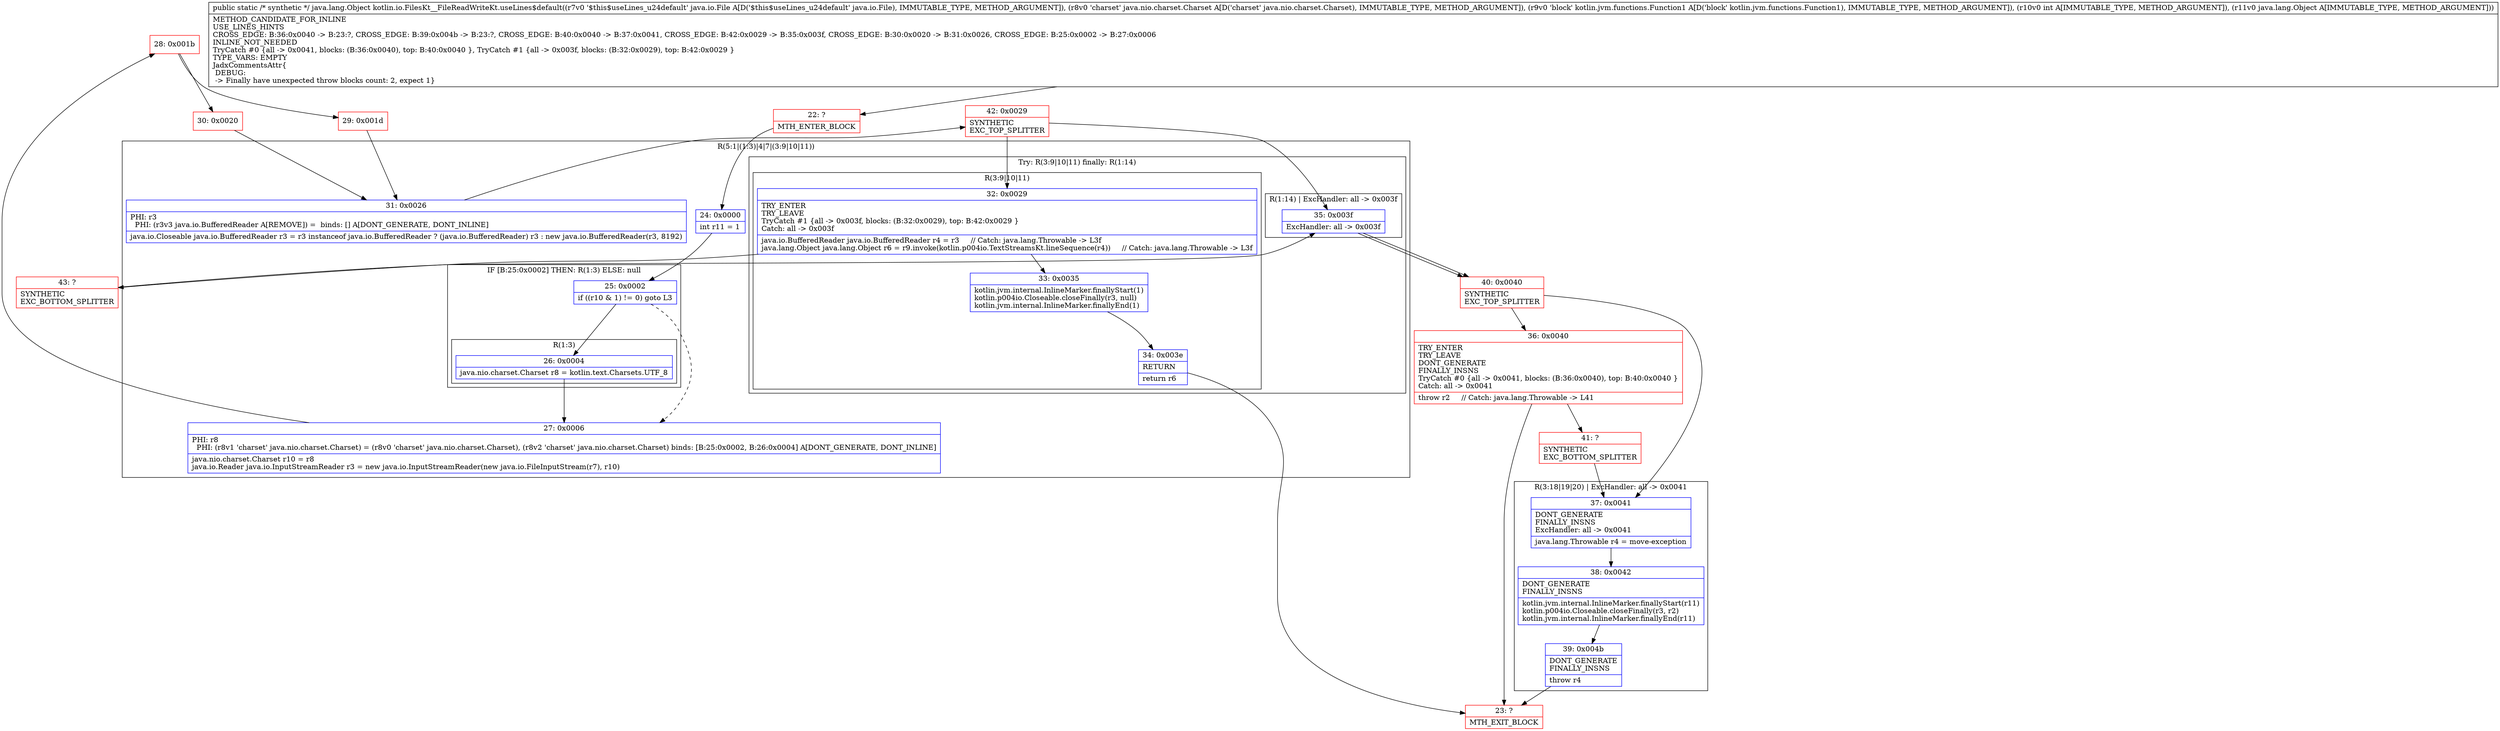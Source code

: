 digraph "CFG forkotlin.io.FilesKt__FileReadWriteKt.useLines$default(Ljava\/io\/File;Ljava\/nio\/charset\/Charset;Lkotlin\/jvm\/functions\/Function1;ILjava\/lang\/Object;)Ljava\/lang\/Object;" {
subgraph cluster_Region_1553260943 {
label = "R(5:1|(1:3)|4|7|(3:9|10|11))";
node [shape=record,color=blue];
Node_24 [shape=record,label="{24\:\ 0x0000|int r11 = 1\l}"];
subgraph cluster_IfRegion_1404237829 {
label = "IF [B:25:0x0002] THEN: R(1:3) ELSE: null";
node [shape=record,color=blue];
Node_25 [shape=record,label="{25\:\ 0x0002|if ((r10 & 1) != 0) goto L3\l}"];
subgraph cluster_Region_1494218368 {
label = "R(1:3)";
node [shape=record,color=blue];
Node_26 [shape=record,label="{26\:\ 0x0004|java.nio.charset.Charset r8 = kotlin.text.Charsets.UTF_8\l}"];
}
}
Node_27 [shape=record,label="{27\:\ 0x0006|PHI: r8 \l  PHI: (r8v1 'charset' java.nio.charset.Charset) = (r8v0 'charset' java.nio.charset.Charset), (r8v2 'charset' java.nio.charset.Charset) binds: [B:25:0x0002, B:26:0x0004] A[DONT_GENERATE, DONT_INLINE]\l|java.nio.charset.Charset r10 = r8\ljava.io.Reader java.io.InputStreamReader r3 = new java.io.InputStreamReader(new java.io.FileInputStream(r7), r10)\l}"];
Node_31 [shape=record,label="{31\:\ 0x0026|PHI: r3 \l  PHI: (r3v3 java.io.BufferedReader A[REMOVE]) =  binds: [] A[DONT_GENERATE, DONT_INLINE]\l|java.io.Closeable java.io.BufferedReader r3 = r3 instanceof java.io.BufferedReader ? (java.io.BufferedReader) r3 : new java.io.BufferedReader(r3, 8192)\l}"];
subgraph cluster_TryCatchRegion_2119587788 {
label = "Try: R(3:9|10|11) finally: R(1:14)";
node [shape=record,color=blue];
subgraph cluster_Region_1349488342 {
label = "R(3:9|10|11)";
node [shape=record,color=blue];
Node_32 [shape=record,label="{32\:\ 0x0029|TRY_ENTER\lTRY_LEAVE\lTryCatch #1 \{all \-\> 0x003f, blocks: (B:32:0x0029), top: B:42:0x0029 \}\lCatch: all \-\> 0x003f\l|java.io.BufferedReader java.io.BufferedReader r4 = r3     \/\/ Catch: java.lang.Throwable \-\> L3f\ljava.lang.Object java.lang.Object r6 = r9.invoke(kotlin.p004io.TextStreamsKt.lineSequence(r4))     \/\/ Catch: java.lang.Throwable \-\> L3f\l}"];
Node_33 [shape=record,label="{33\:\ 0x0035|kotlin.jvm.internal.InlineMarker.finallyStart(1)\lkotlin.p004io.Closeable.closeFinally(r3, null)\lkotlin.jvm.internal.InlineMarker.finallyEnd(1)\l}"];
Node_34 [shape=record,label="{34\:\ 0x003e|RETURN\l|return r6\l}"];
}
subgraph cluster_Region_787225495 {
label = "R(1:14) | ExcHandler: all \-\> 0x003f\l";
node [shape=record,color=blue];
Node_35 [shape=record,label="{35\:\ 0x003f|ExcHandler: all \-\> 0x003f\l}"];
}
}
}
subgraph cluster_Region_787225495 {
label = "R(1:14) | ExcHandler: all \-\> 0x003f\l";
node [shape=record,color=blue];
Node_35 [shape=record,label="{35\:\ 0x003f|ExcHandler: all \-\> 0x003f\l}"];
}
subgraph cluster_Region_1784331423 {
label = "R(3:18|19|20) | ExcHandler: all \-\> 0x0041\l";
node [shape=record,color=blue];
Node_37 [shape=record,label="{37\:\ 0x0041|DONT_GENERATE\lFINALLY_INSNS\lExcHandler: all \-\> 0x0041\l|java.lang.Throwable r4 = move\-exception\l}"];
Node_38 [shape=record,label="{38\:\ 0x0042|DONT_GENERATE\lFINALLY_INSNS\l|kotlin.jvm.internal.InlineMarker.finallyStart(r11)\lkotlin.p004io.Closeable.closeFinally(r3, r2)\lkotlin.jvm.internal.InlineMarker.finallyEnd(r11)\l}"];
Node_39 [shape=record,label="{39\:\ 0x004b|DONT_GENERATE\lFINALLY_INSNS\l|throw r4\l}"];
}
Node_22 [shape=record,color=red,label="{22\:\ ?|MTH_ENTER_BLOCK\l}"];
Node_28 [shape=record,color=red,label="{28\:\ 0x001b}"];
Node_29 [shape=record,color=red,label="{29\:\ 0x001d}"];
Node_42 [shape=record,color=red,label="{42\:\ 0x0029|SYNTHETIC\lEXC_TOP_SPLITTER\l}"];
Node_23 [shape=record,color=red,label="{23\:\ ?|MTH_EXIT_BLOCK\l}"];
Node_43 [shape=record,color=red,label="{43\:\ ?|SYNTHETIC\lEXC_BOTTOM_SPLITTER\l}"];
Node_40 [shape=record,color=red,label="{40\:\ 0x0040|SYNTHETIC\lEXC_TOP_SPLITTER\l}"];
Node_36 [shape=record,color=red,label="{36\:\ 0x0040|TRY_ENTER\lTRY_LEAVE\lDONT_GENERATE\lFINALLY_INSNS\lTryCatch #0 \{all \-\> 0x0041, blocks: (B:36:0x0040), top: B:40:0x0040 \}\lCatch: all \-\> 0x0041\l|throw r2     \/\/ Catch: java.lang.Throwable \-\> L41\l}"];
Node_41 [shape=record,color=red,label="{41\:\ ?|SYNTHETIC\lEXC_BOTTOM_SPLITTER\l}"];
Node_30 [shape=record,color=red,label="{30\:\ 0x0020}"];
MethodNode[shape=record,label="{public static \/* synthetic *\/ java.lang.Object kotlin.io.FilesKt__FileReadWriteKt.useLines$default((r7v0 '$this$useLines_u24default' java.io.File A[D('$this$useLines_u24default' java.io.File), IMMUTABLE_TYPE, METHOD_ARGUMENT]), (r8v0 'charset' java.nio.charset.Charset A[D('charset' java.nio.charset.Charset), IMMUTABLE_TYPE, METHOD_ARGUMENT]), (r9v0 'block' kotlin.jvm.functions.Function1 A[D('block' kotlin.jvm.functions.Function1), IMMUTABLE_TYPE, METHOD_ARGUMENT]), (r10v0 int A[IMMUTABLE_TYPE, METHOD_ARGUMENT]), (r11v0 java.lang.Object A[IMMUTABLE_TYPE, METHOD_ARGUMENT]))  | METHOD_CANDIDATE_FOR_INLINE\lUSE_LINES_HINTS\lCROSS_EDGE: B:36:0x0040 \-\> B:23:?, CROSS_EDGE: B:39:0x004b \-\> B:23:?, CROSS_EDGE: B:40:0x0040 \-\> B:37:0x0041, CROSS_EDGE: B:42:0x0029 \-\> B:35:0x003f, CROSS_EDGE: B:30:0x0020 \-\> B:31:0x0026, CROSS_EDGE: B:25:0x0002 \-\> B:27:0x0006\lINLINE_NOT_NEEDED\lTryCatch #0 \{all \-\> 0x0041, blocks: (B:36:0x0040), top: B:40:0x0040 \}, TryCatch #1 \{all \-\> 0x003f, blocks: (B:32:0x0029), top: B:42:0x0029 \}\lTYPE_VARS: EMPTY\lJadxCommentsAttr\{\l DEBUG: \l \-\> Finally have unexpected throw blocks count: 2, expect 1\}\l}"];
MethodNode -> Node_22;Node_24 -> Node_25;
Node_25 -> Node_26;
Node_25 -> Node_27[style=dashed];
Node_26 -> Node_27;
Node_27 -> Node_28;
Node_31 -> Node_42;
Node_32 -> Node_33;
Node_32 -> Node_43;
Node_33 -> Node_34;
Node_34 -> Node_23;
Node_35 -> Node_40;
Node_35 -> Node_40;
Node_37 -> Node_38;
Node_38 -> Node_39;
Node_39 -> Node_23;
Node_22 -> Node_24;
Node_28 -> Node_29;
Node_28 -> Node_30;
Node_29 -> Node_31;
Node_42 -> Node_32;
Node_42 -> Node_35;
Node_43 -> Node_35;
Node_40 -> Node_36;
Node_40 -> Node_37;
Node_36 -> Node_23;
Node_36 -> Node_41;
Node_41 -> Node_37;
Node_30 -> Node_31;
}

